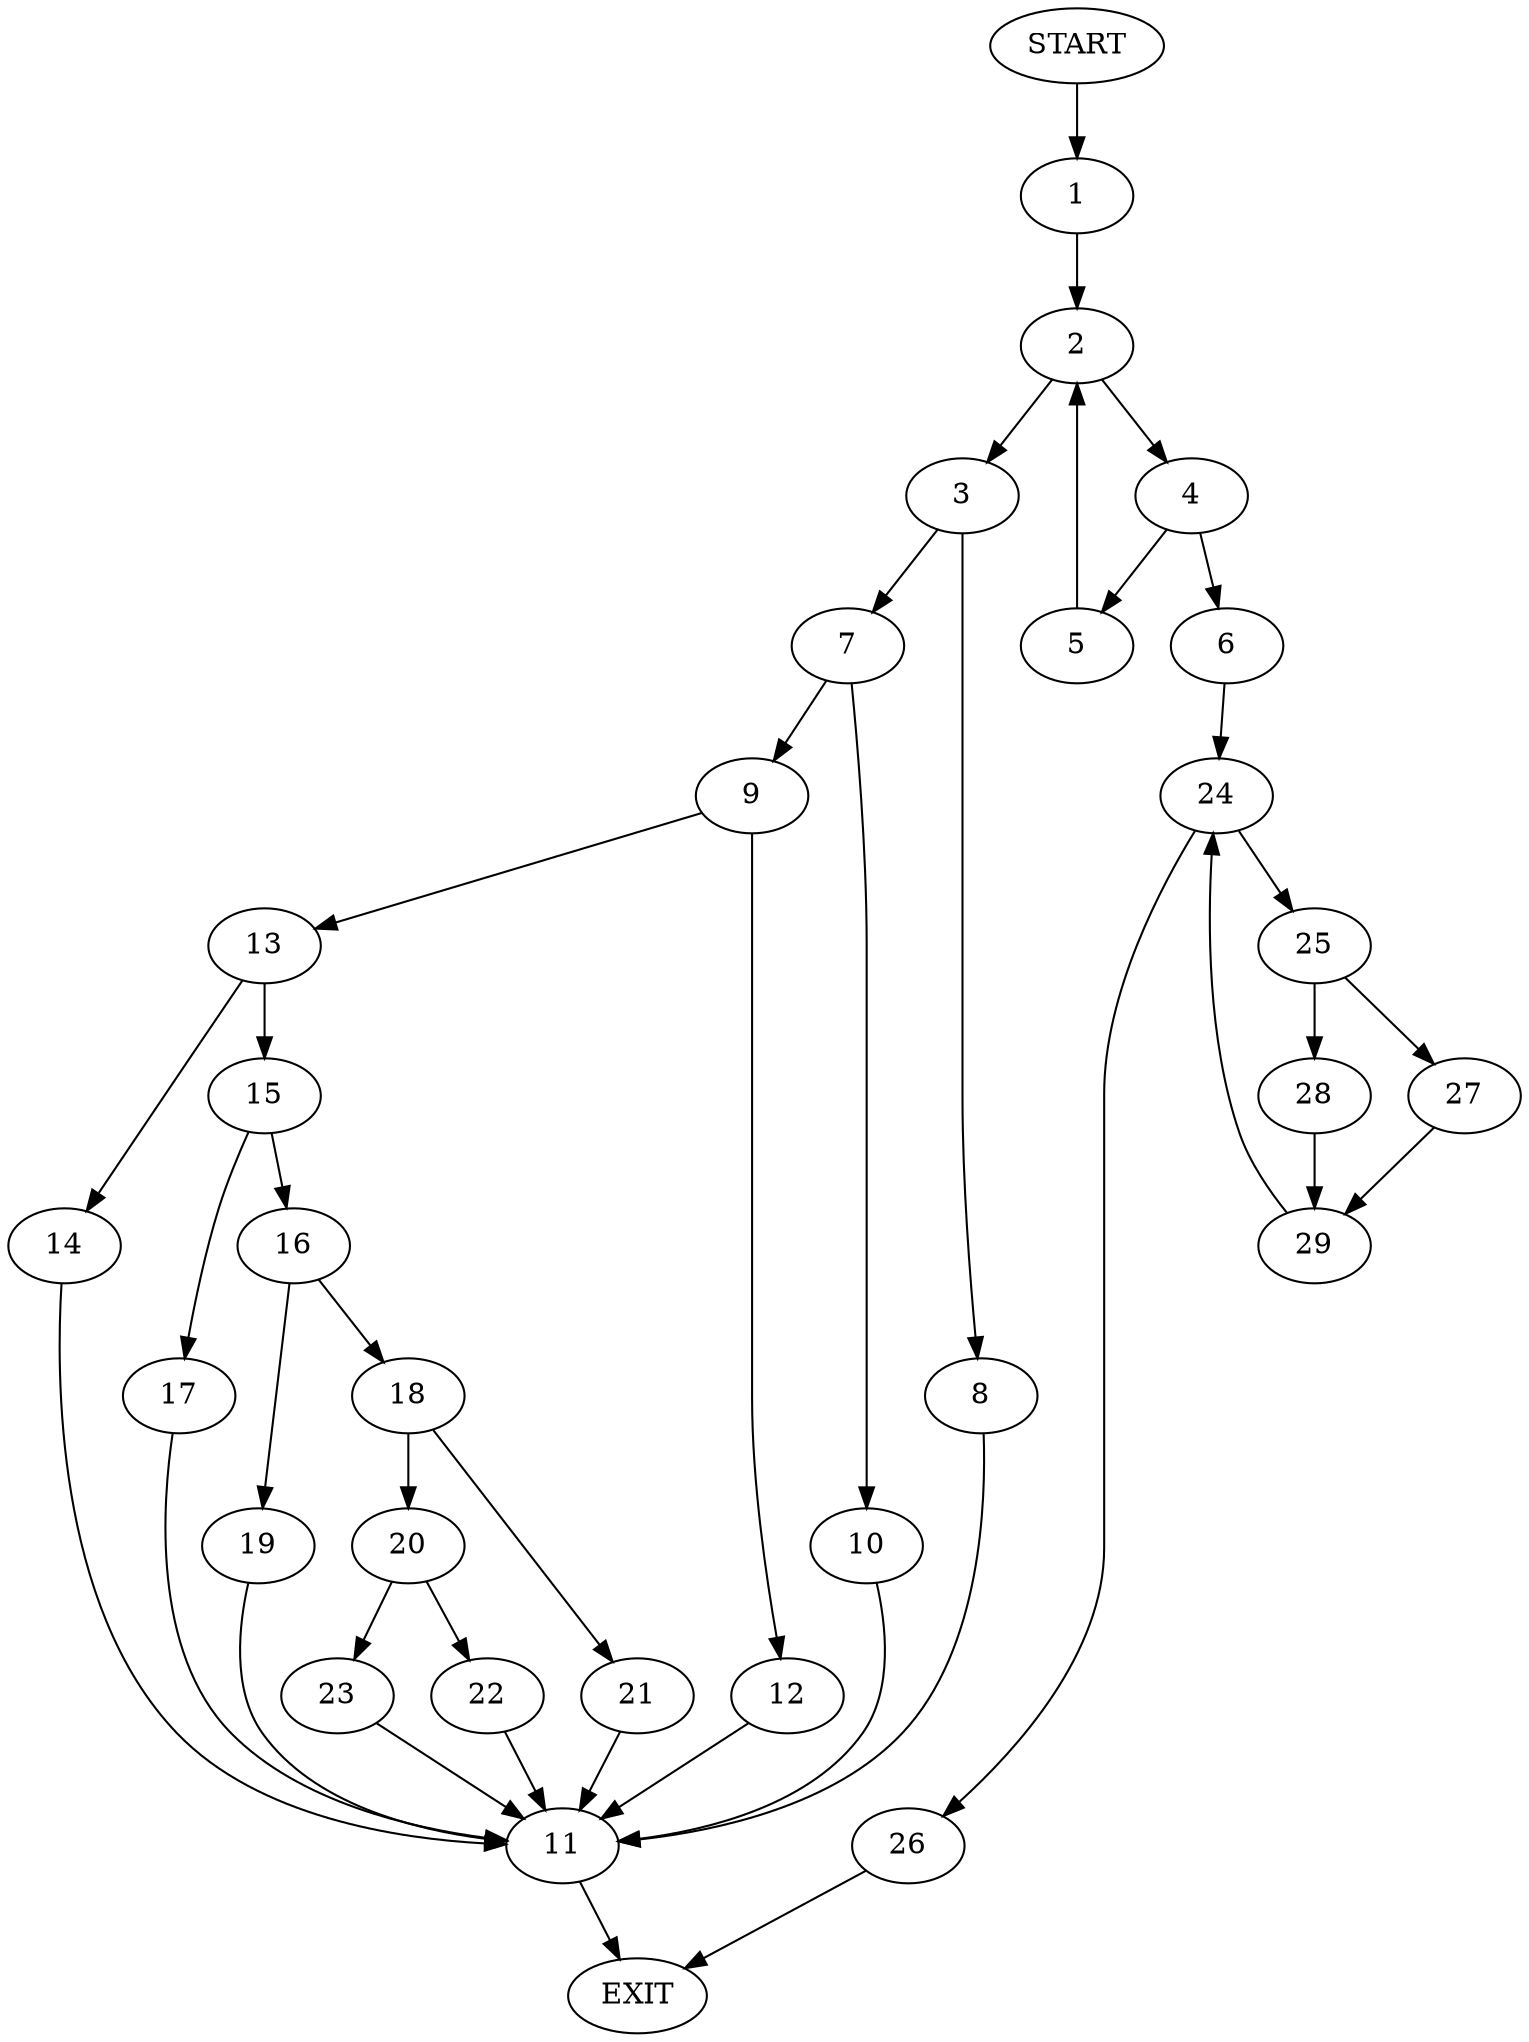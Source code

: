 digraph {
0 [label="START"]
30 [label="EXIT"]
0 -> 1
1 -> 2
2 -> 3
2 -> 4
4 -> 5
4 -> 6
3 -> 7
3 -> 8
7 -> 9
7 -> 10
8 -> 11
11 -> 30
9 -> 12
9 -> 13
10 -> 11
12 -> 11
13 -> 14
13 -> 15
15 -> 16
15 -> 17
14 -> 11
16 -> 18
16 -> 19
17 -> 11
18 -> 20
18 -> 21
19 -> 11
20 -> 22
20 -> 23
21 -> 11
23 -> 11
22 -> 11
5 -> 2
6 -> 24
24 -> 25
24 -> 26
26 -> 30
25 -> 27
25 -> 28
27 -> 29
28 -> 29
29 -> 24
}
